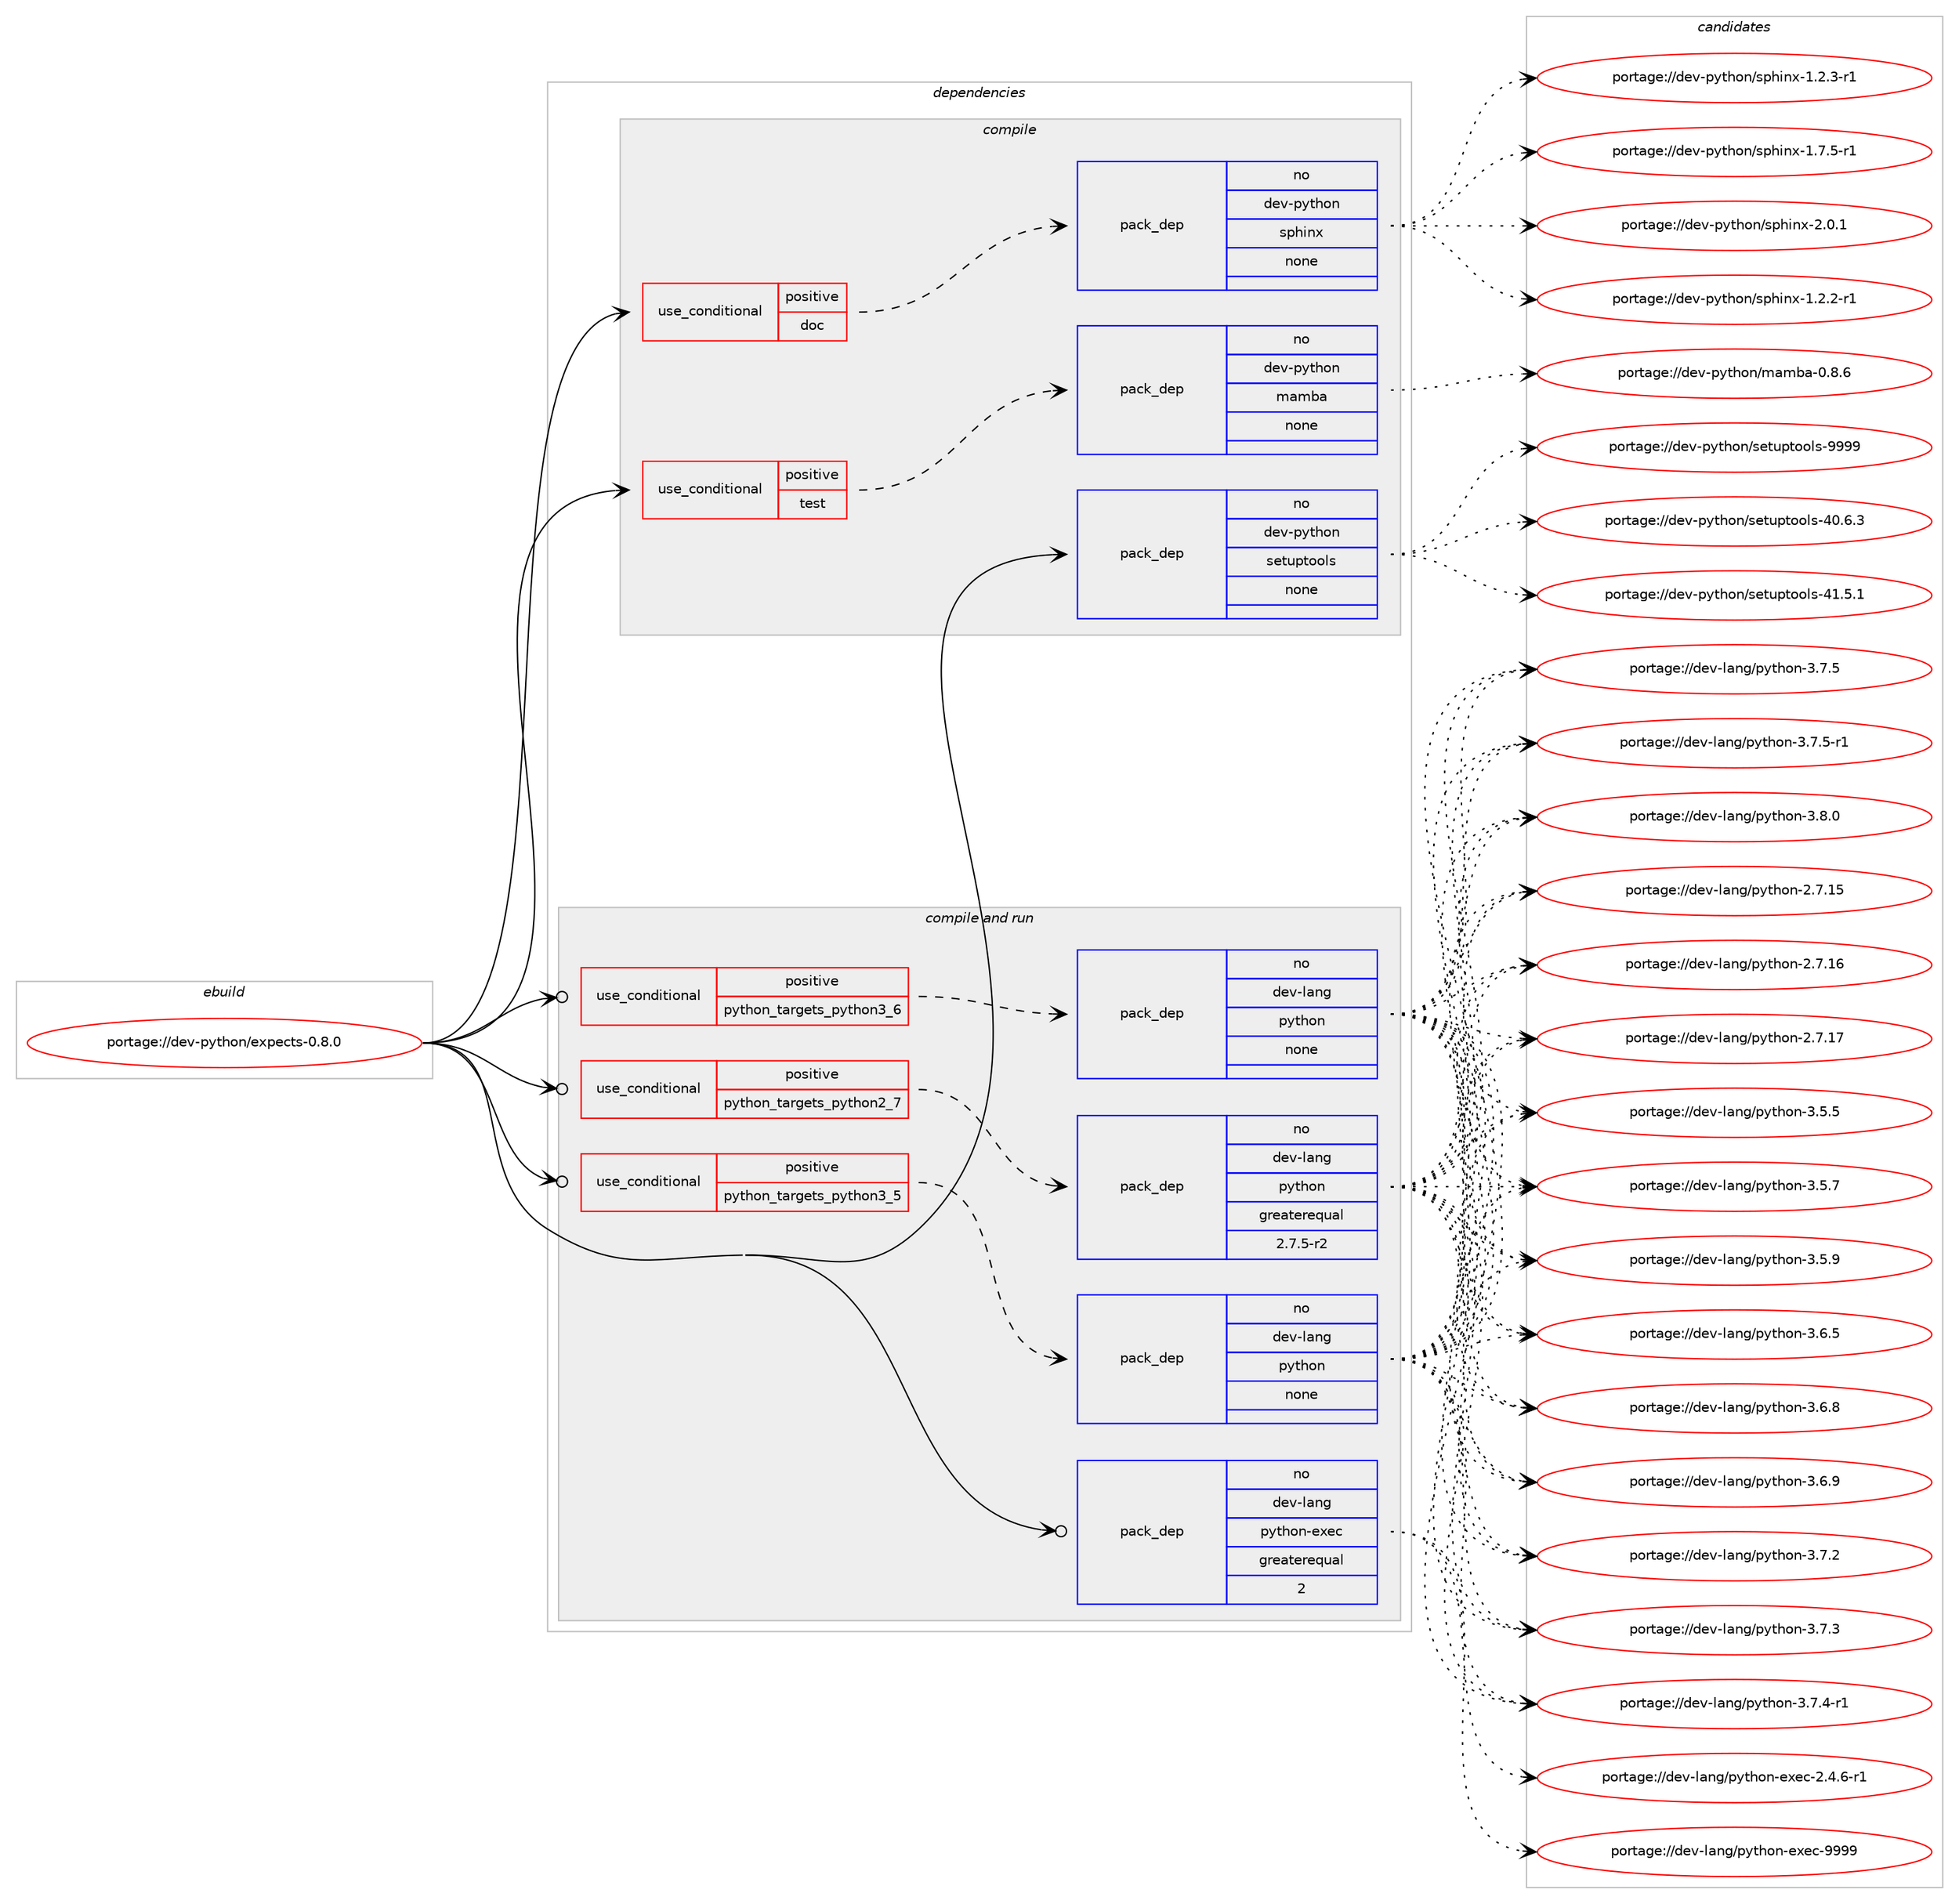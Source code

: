 digraph prolog {

# *************
# Graph options
# *************

newrank=true;
concentrate=true;
compound=true;
graph [rankdir=LR,fontname=Helvetica,fontsize=10,ranksep=1.5];#, ranksep=2.5, nodesep=0.2];
edge  [arrowhead=vee];
node  [fontname=Helvetica,fontsize=10];

# **********
# The ebuild
# **********

subgraph cluster_leftcol {
color=gray;
rank=same;
label=<<i>ebuild</i>>;
id [label="portage://dev-python/expects-0.8.0", color=red, width=4, href="../dev-python/expects-0.8.0.svg"];
}

# ****************
# The dependencies
# ****************

subgraph cluster_midcol {
color=gray;
label=<<i>dependencies</i>>;
subgraph cluster_compile {
fillcolor="#eeeeee";
style=filled;
label=<<i>compile</i>>;
subgraph cond28329 {
dependency138509 [label=<<TABLE BORDER="0" CELLBORDER="1" CELLSPACING="0" CELLPADDING="4"><TR><TD ROWSPAN="3" CELLPADDING="10">use_conditional</TD></TR><TR><TD>positive</TD></TR><TR><TD>doc</TD></TR></TABLE>>, shape=none, color=red];
subgraph pack106862 {
dependency138510 [label=<<TABLE BORDER="0" CELLBORDER="1" CELLSPACING="0" CELLPADDING="4" WIDTH="220"><TR><TD ROWSPAN="6" CELLPADDING="30">pack_dep</TD></TR><TR><TD WIDTH="110">no</TD></TR><TR><TD>dev-python</TD></TR><TR><TD>sphinx</TD></TR><TR><TD>none</TD></TR><TR><TD></TD></TR></TABLE>>, shape=none, color=blue];
}
dependency138509:e -> dependency138510:w [weight=20,style="dashed",arrowhead="vee"];
}
id:e -> dependency138509:w [weight=20,style="solid",arrowhead="vee"];
subgraph cond28330 {
dependency138511 [label=<<TABLE BORDER="0" CELLBORDER="1" CELLSPACING="0" CELLPADDING="4"><TR><TD ROWSPAN="3" CELLPADDING="10">use_conditional</TD></TR><TR><TD>positive</TD></TR><TR><TD>test</TD></TR></TABLE>>, shape=none, color=red];
subgraph pack106863 {
dependency138512 [label=<<TABLE BORDER="0" CELLBORDER="1" CELLSPACING="0" CELLPADDING="4" WIDTH="220"><TR><TD ROWSPAN="6" CELLPADDING="30">pack_dep</TD></TR><TR><TD WIDTH="110">no</TD></TR><TR><TD>dev-python</TD></TR><TR><TD>mamba</TD></TR><TR><TD>none</TD></TR><TR><TD></TD></TR></TABLE>>, shape=none, color=blue];
}
dependency138511:e -> dependency138512:w [weight=20,style="dashed",arrowhead="vee"];
}
id:e -> dependency138511:w [weight=20,style="solid",arrowhead="vee"];
subgraph pack106864 {
dependency138513 [label=<<TABLE BORDER="0" CELLBORDER="1" CELLSPACING="0" CELLPADDING="4" WIDTH="220"><TR><TD ROWSPAN="6" CELLPADDING="30">pack_dep</TD></TR><TR><TD WIDTH="110">no</TD></TR><TR><TD>dev-python</TD></TR><TR><TD>setuptools</TD></TR><TR><TD>none</TD></TR><TR><TD></TD></TR></TABLE>>, shape=none, color=blue];
}
id:e -> dependency138513:w [weight=20,style="solid",arrowhead="vee"];
}
subgraph cluster_compileandrun {
fillcolor="#eeeeee";
style=filled;
label=<<i>compile and run</i>>;
subgraph cond28331 {
dependency138514 [label=<<TABLE BORDER="0" CELLBORDER="1" CELLSPACING="0" CELLPADDING="4"><TR><TD ROWSPAN="3" CELLPADDING="10">use_conditional</TD></TR><TR><TD>positive</TD></TR><TR><TD>python_targets_python2_7</TD></TR></TABLE>>, shape=none, color=red];
subgraph pack106865 {
dependency138515 [label=<<TABLE BORDER="0" CELLBORDER="1" CELLSPACING="0" CELLPADDING="4" WIDTH="220"><TR><TD ROWSPAN="6" CELLPADDING="30">pack_dep</TD></TR><TR><TD WIDTH="110">no</TD></TR><TR><TD>dev-lang</TD></TR><TR><TD>python</TD></TR><TR><TD>greaterequal</TD></TR><TR><TD>2.7.5-r2</TD></TR></TABLE>>, shape=none, color=blue];
}
dependency138514:e -> dependency138515:w [weight=20,style="dashed",arrowhead="vee"];
}
id:e -> dependency138514:w [weight=20,style="solid",arrowhead="odotvee"];
subgraph cond28332 {
dependency138516 [label=<<TABLE BORDER="0" CELLBORDER="1" CELLSPACING="0" CELLPADDING="4"><TR><TD ROWSPAN="3" CELLPADDING="10">use_conditional</TD></TR><TR><TD>positive</TD></TR><TR><TD>python_targets_python3_5</TD></TR></TABLE>>, shape=none, color=red];
subgraph pack106866 {
dependency138517 [label=<<TABLE BORDER="0" CELLBORDER="1" CELLSPACING="0" CELLPADDING="4" WIDTH="220"><TR><TD ROWSPAN="6" CELLPADDING="30">pack_dep</TD></TR><TR><TD WIDTH="110">no</TD></TR><TR><TD>dev-lang</TD></TR><TR><TD>python</TD></TR><TR><TD>none</TD></TR><TR><TD></TD></TR></TABLE>>, shape=none, color=blue];
}
dependency138516:e -> dependency138517:w [weight=20,style="dashed",arrowhead="vee"];
}
id:e -> dependency138516:w [weight=20,style="solid",arrowhead="odotvee"];
subgraph cond28333 {
dependency138518 [label=<<TABLE BORDER="0" CELLBORDER="1" CELLSPACING="0" CELLPADDING="4"><TR><TD ROWSPAN="3" CELLPADDING="10">use_conditional</TD></TR><TR><TD>positive</TD></TR><TR><TD>python_targets_python3_6</TD></TR></TABLE>>, shape=none, color=red];
subgraph pack106867 {
dependency138519 [label=<<TABLE BORDER="0" CELLBORDER="1" CELLSPACING="0" CELLPADDING="4" WIDTH="220"><TR><TD ROWSPAN="6" CELLPADDING="30">pack_dep</TD></TR><TR><TD WIDTH="110">no</TD></TR><TR><TD>dev-lang</TD></TR><TR><TD>python</TD></TR><TR><TD>none</TD></TR><TR><TD></TD></TR></TABLE>>, shape=none, color=blue];
}
dependency138518:e -> dependency138519:w [weight=20,style="dashed",arrowhead="vee"];
}
id:e -> dependency138518:w [weight=20,style="solid",arrowhead="odotvee"];
subgraph pack106868 {
dependency138520 [label=<<TABLE BORDER="0" CELLBORDER="1" CELLSPACING="0" CELLPADDING="4" WIDTH="220"><TR><TD ROWSPAN="6" CELLPADDING="30">pack_dep</TD></TR><TR><TD WIDTH="110">no</TD></TR><TR><TD>dev-lang</TD></TR><TR><TD>python-exec</TD></TR><TR><TD>greaterequal</TD></TR><TR><TD>2</TD></TR></TABLE>>, shape=none, color=blue];
}
id:e -> dependency138520:w [weight=20,style="solid",arrowhead="odotvee"];
}
subgraph cluster_run {
fillcolor="#eeeeee";
style=filled;
label=<<i>run</i>>;
}
}

# **************
# The candidates
# **************

subgraph cluster_choices {
rank=same;
color=gray;
label=<<i>candidates</i>>;

subgraph choice106862 {
color=black;
nodesep=1;
choiceportage10010111845112121116104111110471151121041051101204549465046504511449 [label="portage://dev-python/sphinx-1.2.2-r1", color=red, width=4,href="../dev-python/sphinx-1.2.2-r1.svg"];
choiceportage10010111845112121116104111110471151121041051101204549465046514511449 [label="portage://dev-python/sphinx-1.2.3-r1", color=red, width=4,href="../dev-python/sphinx-1.2.3-r1.svg"];
choiceportage10010111845112121116104111110471151121041051101204549465546534511449 [label="portage://dev-python/sphinx-1.7.5-r1", color=red, width=4,href="../dev-python/sphinx-1.7.5-r1.svg"];
choiceportage1001011184511212111610411111047115112104105110120455046484649 [label="portage://dev-python/sphinx-2.0.1", color=red, width=4,href="../dev-python/sphinx-2.0.1.svg"];
dependency138510:e -> choiceportage10010111845112121116104111110471151121041051101204549465046504511449:w [style=dotted,weight="100"];
dependency138510:e -> choiceportage10010111845112121116104111110471151121041051101204549465046514511449:w [style=dotted,weight="100"];
dependency138510:e -> choiceportage10010111845112121116104111110471151121041051101204549465546534511449:w [style=dotted,weight="100"];
dependency138510:e -> choiceportage1001011184511212111610411111047115112104105110120455046484649:w [style=dotted,weight="100"];
}
subgraph choice106863 {
color=black;
nodesep=1;
choiceportage1001011184511212111610411111047109971099897454846564654 [label="portage://dev-python/mamba-0.8.6", color=red, width=4,href="../dev-python/mamba-0.8.6.svg"];
dependency138512:e -> choiceportage1001011184511212111610411111047109971099897454846564654:w [style=dotted,weight="100"];
}
subgraph choice106864 {
color=black;
nodesep=1;
choiceportage100101118451121211161041111104711510111611711211611111110811545524846544651 [label="portage://dev-python/setuptools-40.6.3", color=red, width=4,href="../dev-python/setuptools-40.6.3.svg"];
choiceportage100101118451121211161041111104711510111611711211611111110811545524946534649 [label="portage://dev-python/setuptools-41.5.1", color=red, width=4,href="../dev-python/setuptools-41.5.1.svg"];
choiceportage10010111845112121116104111110471151011161171121161111111081154557575757 [label="portage://dev-python/setuptools-9999", color=red, width=4,href="../dev-python/setuptools-9999.svg"];
dependency138513:e -> choiceportage100101118451121211161041111104711510111611711211611111110811545524846544651:w [style=dotted,weight="100"];
dependency138513:e -> choiceportage100101118451121211161041111104711510111611711211611111110811545524946534649:w [style=dotted,weight="100"];
dependency138513:e -> choiceportage10010111845112121116104111110471151011161171121161111111081154557575757:w [style=dotted,weight="100"];
}
subgraph choice106865 {
color=black;
nodesep=1;
choiceportage10010111845108971101034711212111610411111045504655464953 [label="portage://dev-lang/python-2.7.15", color=red, width=4,href="../dev-lang/python-2.7.15.svg"];
choiceportage10010111845108971101034711212111610411111045504655464954 [label="portage://dev-lang/python-2.7.16", color=red, width=4,href="../dev-lang/python-2.7.16.svg"];
choiceportage10010111845108971101034711212111610411111045504655464955 [label="portage://dev-lang/python-2.7.17", color=red, width=4,href="../dev-lang/python-2.7.17.svg"];
choiceportage100101118451089711010347112121116104111110455146534653 [label="portage://dev-lang/python-3.5.5", color=red, width=4,href="../dev-lang/python-3.5.5.svg"];
choiceportage100101118451089711010347112121116104111110455146534655 [label="portage://dev-lang/python-3.5.7", color=red, width=4,href="../dev-lang/python-3.5.7.svg"];
choiceportage100101118451089711010347112121116104111110455146534657 [label="portage://dev-lang/python-3.5.9", color=red, width=4,href="../dev-lang/python-3.5.9.svg"];
choiceportage100101118451089711010347112121116104111110455146544653 [label="portage://dev-lang/python-3.6.5", color=red, width=4,href="../dev-lang/python-3.6.5.svg"];
choiceportage100101118451089711010347112121116104111110455146544656 [label="portage://dev-lang/python-3.6.8", color=red, width=4,href="../dev-lang/python-3.6.8.svg"];
choiceportage100101118451089711010347112121116104111110455146544657 [label="portage://dev-lang/python-3.6.9", color=red, width=4,href="../dev-lang/python-3.6.9.svg"];
choiceportage100101118451089711010347112121116104111110455146554650 [label="portage://dev-lang/python-3.7.2", color=red, width=4,href="../dev-lang/python-3.7.2.svg"];
choiceportage100101118451089711010347112121116104111110455146554651 [label="portage://dev-lang/python-3.7.3", color=red, width=4,href="../dev-lang/python-3.7.3.svg"];
choiceportage1001011184510897110103471121211161041111104551465546524511449 [label="portage://dev-lang/python-3.7.4-r1", color=red, width=4,href="../dev-lang/python-3.7.4-r1.svg"];
choiceportage100101118451089711010347112121116104111110455146554653 [label="portage://dev-lang/python-3.7.5", color=red, width=4,href="../dev-lang/python-3.7.5.svg"];
choiceportage1001011184510897110103471121211161041111104551465546534511449 [label="portage://dev-lang/python-3.7.5-r1", color=red, width=4,href="../dev-lang/python-3.7.5-r1.svg"];
choiceportage100101118451089711010347112121116104111110455146564648 [label="portage://dev-lang/python-3.8.0", color=red, width=4,href="../dev-lang/python-3.8.0.svg"];
dependency138515:e -> choiceportage10010111845108971101034711212111610411111045504655464953:w [style=dotted,weight="100"];
dependency138515:e -> choiceportage10010111845108971101034711212111610411111045504655464954:w [style=dotted,weight="100"];
dependency138515:e -> choiceportage10010111845108971101034711212111610411111045504655464955:w [style=dotted,weight="100"];
dependency138515:e -> choiceportage100101118451089711010347112121116104111110455146534653:w [style=dotted,weight="100"];
dependency138515:e -> choiceportage100101118451089711010347112121116104111110455146534655:w [style=dotted,weight="100"];
dependency138515:e -> choiceportage100101118451089711010347112121116104111110455146534657:w [style=dotted,weight="100"];
dependency138515:e -> choiceportage100101118451089711010347112121116104111110455146544653:w [style=dotted,weight="100"];
dependency138515:e -> choiceportage100101118451089711010347112121116104111110455146544656:w [style=dotted,weight="100"];
dependency138515:e -> choiceportage100101118451089711010347112121116104111110455146544657:w [style=dotted,weight="100"];
dependency138515:e -> choiceportage100101118451089711010347112121116104111110455146554650:w [style=dotted,weight="100"];
dependency138515:e -> choiceportage100101118451089711010347112121116104111110455146554651:w [style=dotted,weight="100"];
dependency138515:e -> choiceportage1001011184510897110103471121211161041111104551465546524511449:w [style=dotted,weight="100"];
dependency138515:e -> choiceportage100101118451089711010347112121116104111110455146554653:w [style=dotted,weight="100"];
dependency138515:e -> choiceportage1001011184510897110103471121211161041111104551465546534511449:w [style=dotted,weight="100"];
dependency138515:e -> choiceportage100101118451089711010347112121116104111110455146564648:w [style=dotted,weight="100"];
}
subgraph choice106866 {
color=black;
nodesep=1;
choiceportage10010111845108971101034711212111610411111045504655464953 [label="portage://dev-lang/python-2.7.15", color=red, width=4,href="../dev-lang/python-2.7.15.svg"];
choiceportage10010111845108971101034711212111610411111045504655464954 [label="portage://dev-lang/python-2.7.16", color=red, width=4,href="../dev-lang/python-2.7.16.svg"];
choiceportage10010111845108971101034711212111610411111045504655464955 [label="portage://dev-lang/python-2.7.17", color=red, width=4,href="../dev-lang/python-2.7.17.svg"];
choiceportage100101118451089711010347112121116104111110455146534653 [label="portage://dev-lang/python-3.5.5", color=red, width=4,href="../dev-lang/python-3.5.5.svg"];
choiceportage100101118451089711010347112121116104111110455146534655 [label="portage://dev-lang/python-3.5.7", color=red, width=4,href="../dev-lang/python-3.5.7.svg"];
choiceportage100101118451089711010347112121116104111110455146534657 [label="portage://dev-lang/python-3.5.9", color=red, width=4,href="../dev-lang/python-3.5.9.svg"];
choiceportage100101118451089711010347112121116104111110455146544653 [label="portage://dev-lang/python-3.6.5", color=red, width=4,href="../dev-lang/python-3.6.5.svg"];
choiceportage100101118451089711010347112121116104111110455146544656 [label="portage://dev-lang/python-3.6.8", color=red, width=4,href="../dev-lang/python-3.6.8.svg"];
choiceportage100101118451089711010347112121116104111110455146544657 [label="portage://dev-lang/python-3.6.9", color=red, width=4,href="../dev-lang/python-3.6.9.svg"];
choiceportage100101118451089711010347112121116104111110455146554650 [label="portage://dev-lang/python-3.7.2", color=red, width=4,href="../dev-lang/python-3.7.2.svg"];
choiceportage100101118451089711010347112121116104111110455146554651 [label="portage://dev-lang/python-3.7.3", color=red, width=4,href="../dev-lang/python-3.7.3.svg"];
choiceportage1001011184510897110103471121211161041111104551465546524511449 [label="portage://dev-lang/python-3.7.4-r1", color=red, width=4,href="../dev-lang/python-3.7.4-r1.svg"];
choiceportage100101118451089711010347112121116104111110455146554653 [label="portage://dev-lang/python-3.7.5", color=red, width=4,href="../dev-lang/python-3.7.5.svg"];
choiceportage1001011184510897110103471121211161041111104551465546534511449 [label="portage://dev-lang/python-3.7.5-r1", color=red, width=4,href="../dev-lang/python-3.7.5-r1.svg"];
choiceportage100101118451089711010347112121116104111110455146564648 [label="portage://dev-lang/python-3.8.0", color=red, width=4,href="../dev-lang/python-3.8.0.svg"];
dependency138517:e -> choiceportage10010111845108971101034711212111610411111045504655464953:w [style=dotted,weight="100"];
dependency138517:e -> choiceportage10010111845108971101034711212111610411111045504655464954:w [style=dotted,weight="100"];
dependency138517:e -> choiceportage10010111845108971101034711212111610411111045504655464955:w [style=dotted,weight="100"];
dependency138517:e -> choiceportage100101118451089711010347112121116104111110455146534653:w [style=dotted,weight="100"];
dependency138517:e -> choiceportage100101118451089711010347112121116104111110455146534655:w [style=dotted,weight="100"];
dependency138517:e -> choiceportage100101118451089711010347112121116104111110455146534657:w [style=dotted,weight="100"];
dependency138517:e -> choiceportage100101118451089711010347112121116104111110455146544653:w [style=dotted,weight="100"];
dependency138517:e -> choiceportage100101118451089711010347112121116104111110455146544656:w [style=dotted,weight="100"];
dependency138517:e -> choiceportage100101118451089711010347112121116104111110455146544657:w [style=dotted,weight="100"];
dependency138517:e -> choiceportage100101118451089711010347112121116104111110455146554650:w [style=dotted,weight="100"];
dependency138517:e -> choiceportage100101118451089711010347112121116104111110455146554651:w [style=dotted,weight="100"];
dependency138517:e -> choiceportage1001011184510897110103471121211161041111104551465546524511449:w [style=dotted,weight="100"];
dependency138517:e -> choiceportage100101118451089711010347112121116104111110455146554653:w [style=dotted,weight="100"];
dependency138517:e -> choiceportage1001011184510897110103471121211161041111104551465546534511449:w [style=dotted,weight="100"];
dependency138517:e -> choiceportage100101118451089711010347112121116104111110455146564648:w [style=dotted,weight="100"];
}
subgraph choice106867 {
color=black;
nodesep=1;
choiceportage10010111845108971101034711212111610411111045504655464953 [label="portage://dev-lang/python-2.7.15", color=red, width=4,href="../dev-lang/python-2.7.15.svg"];
choiceportage10010111845108971101034711212111610411111045504655464954 [label="portage://dev-lang/python-2.7.16", color=red, width=4,href="../dev-lang/python-2.7.16.svg"];
choiceportage10010111845108971101034711212111610411111045504655464955 [label="portage://dev-lang/python-2.7.17", color=red, width=4,href="../dev-lang/python-2.7.17.svg"];
choiceportage100101118451089711010347112121116104111110455146534653 [label="portage://dev-lang/python-3.5.5", color=red, width=4,href="../dev-lang/python-3.5.5.svg"];
choiceportage100101118451089711010347112121116104111110455146534655 [label="portage://dev-lang/python-3.5.7", color=red, width=4,href="../dev-lang/python-3.5.7.svg"];
choiceportage100101118451089711010347112121116104111110455146534657 [label="portage://dev-lang/python-3.5.9", color=red, width=4,href="../dev-lang/python-3.5.9.svg"];
choiceportage100101118451089711010347112121116104111110455146544653 [label="portage://dev-lang/python-3.6.5", color=red, width=4,href="../dev-lang/python-3.6.5.svg"];
choiceportage100101118451089711010347112121116104111110455146544656 [label="portage://dev-lang/python-3.6.8", color=red, width=4,href="../dev-lang/python-3.6.8.svg"];
choiceportage100101118451089711010347112121116104111110455146544657 [label="portage://dev-lang/python-3.6.9", color=red, width=4,href="../dev-lang/python-3.6.9.svg"];
choiceportage100101118451089711010347112121116104111110455146554650 [label="portage://dev-lang/python-3.7.2", color=red, width=4,href="../dev-lang/python-3.7.2.svg"];
choiceportage100101118451089711010347112121116104111110455146554651 [label="portage://dev-lang/python-3.7.3", color=red, width=4,href="../dev-lang/python-3.7.3.svg"];
choiceportage1001011184510897110103471121211161041111104551465546524511449 [label="portage://dev-lang/python-3.7.4-r1", color=red, width=4,href="../dev-lang/python-3.7.4-r1.svg"];
choiceportage100101118451089711010347112121116104111110455146554653 [label="portage://dev-lang/python-3.7.5", color=red, width=4,href="../dev-lang/python-3.7.5.svg"];
choiceportage1001011184510897110103471121211161041111104551465546534511449 [label="portage://dev-lang/python-3.7.5-r1", color=red, width=4,href="../dev-lang/python-3.7.5-r1.svg"];
choiceportage100101118451089711010347112121116104111110455146564648 [label="portage://dev-lang/python-3.8.0", color=red, width=4,href="../dev-lang/python-3.8.0.svg"];
dependency138519:e -> choiceportage10010111845108971101034711212111610411111045504655464953:w [style=dotted,weight="100"];
dependency138519:e -> choiceportage10010111845108971101034711212111610411111045504655464954:w [style=dotted,weight="100"];
dependency138519:e -> choiceportage10010111845108971101034711212111610411111045504655464955:w [style=dotted,weight="100"];
dependency138519:e -> choiceportage100101118451089711010347112121116104111110455146534653:w [style=dotted,weight="100"];
dependency138519:e -> choiceportage100101118451089711010347112121116104111110455146534655:w [style=dotted,weight="100"];
dependency138519:e -> choiceportage100101118451089711010347112121116104111110455146534657:w [style=dotted,weight="100"];
dependency138519:e -> choiceportage100101118451089711010347112121116104111110455146544653:w [style=dotted,weight="100"];
dependency138519:e -> choiceportage100101118451089711010347112121116104111110455146544656:w [style=dotted,weight="100"];
dependency138519:e -> choiceportage100101118451089711010347112121116104111110455146544657:w [style=dotted,weight="100"];
dependency138519:e -> choiceportage100101118451089711010347112121116104111110455146554650:w [style=dotted,weight="100"];
dependency138519:e -> choiceportage100101118451089711010347112121116104111110455146554651:w [style=dotted,weight="100"];
dependency138519:e -> choiceportage1001011184510897110103471121211161041111104551465546524511449:w [style=dotted,weight="100"];
dependency138519:e -> choiceportage100101118451089711010347112121116104111110455146554653:w [style=dotted,weight="100"];
dependency138519:e -> choiceportage1001011184510897110103471121211161041111104551465546534511449:w [style=dotted,weight="100"];
dependency138519:e -> choiceportage100101118451089711010347112121116104111110455146564648:w [style=dotted,weight="100"];
}
subgraph choice106868 {
color=black;
nodesep=1;
choiceportage10010111845108971101034711212111610411111045101120101994550465246544511449 [label="portage://dev-lang/python-exec-2.4.6-r1", color=red, width=4,href="../dev-lang/python-exec-2.4.6-r1.svg"];
choiceportage10010111845108971101034711212111610411111045101120101994557575757 [label="portage://dev-lang/python-exec-9999", color=red, width=4,href="../dev-lang/python-exec-9999.svg"];
dependency138520:e -> choiceportage10010111845108971101034711212111610411111045101120101994550465246544511449:w [style=dotted,weight="100"];
dependency138520:e -> choiceportage10010111845108971101034711212111610411111045101120101994557575757:w [style=dotted,weight="100"];
}
}

}
